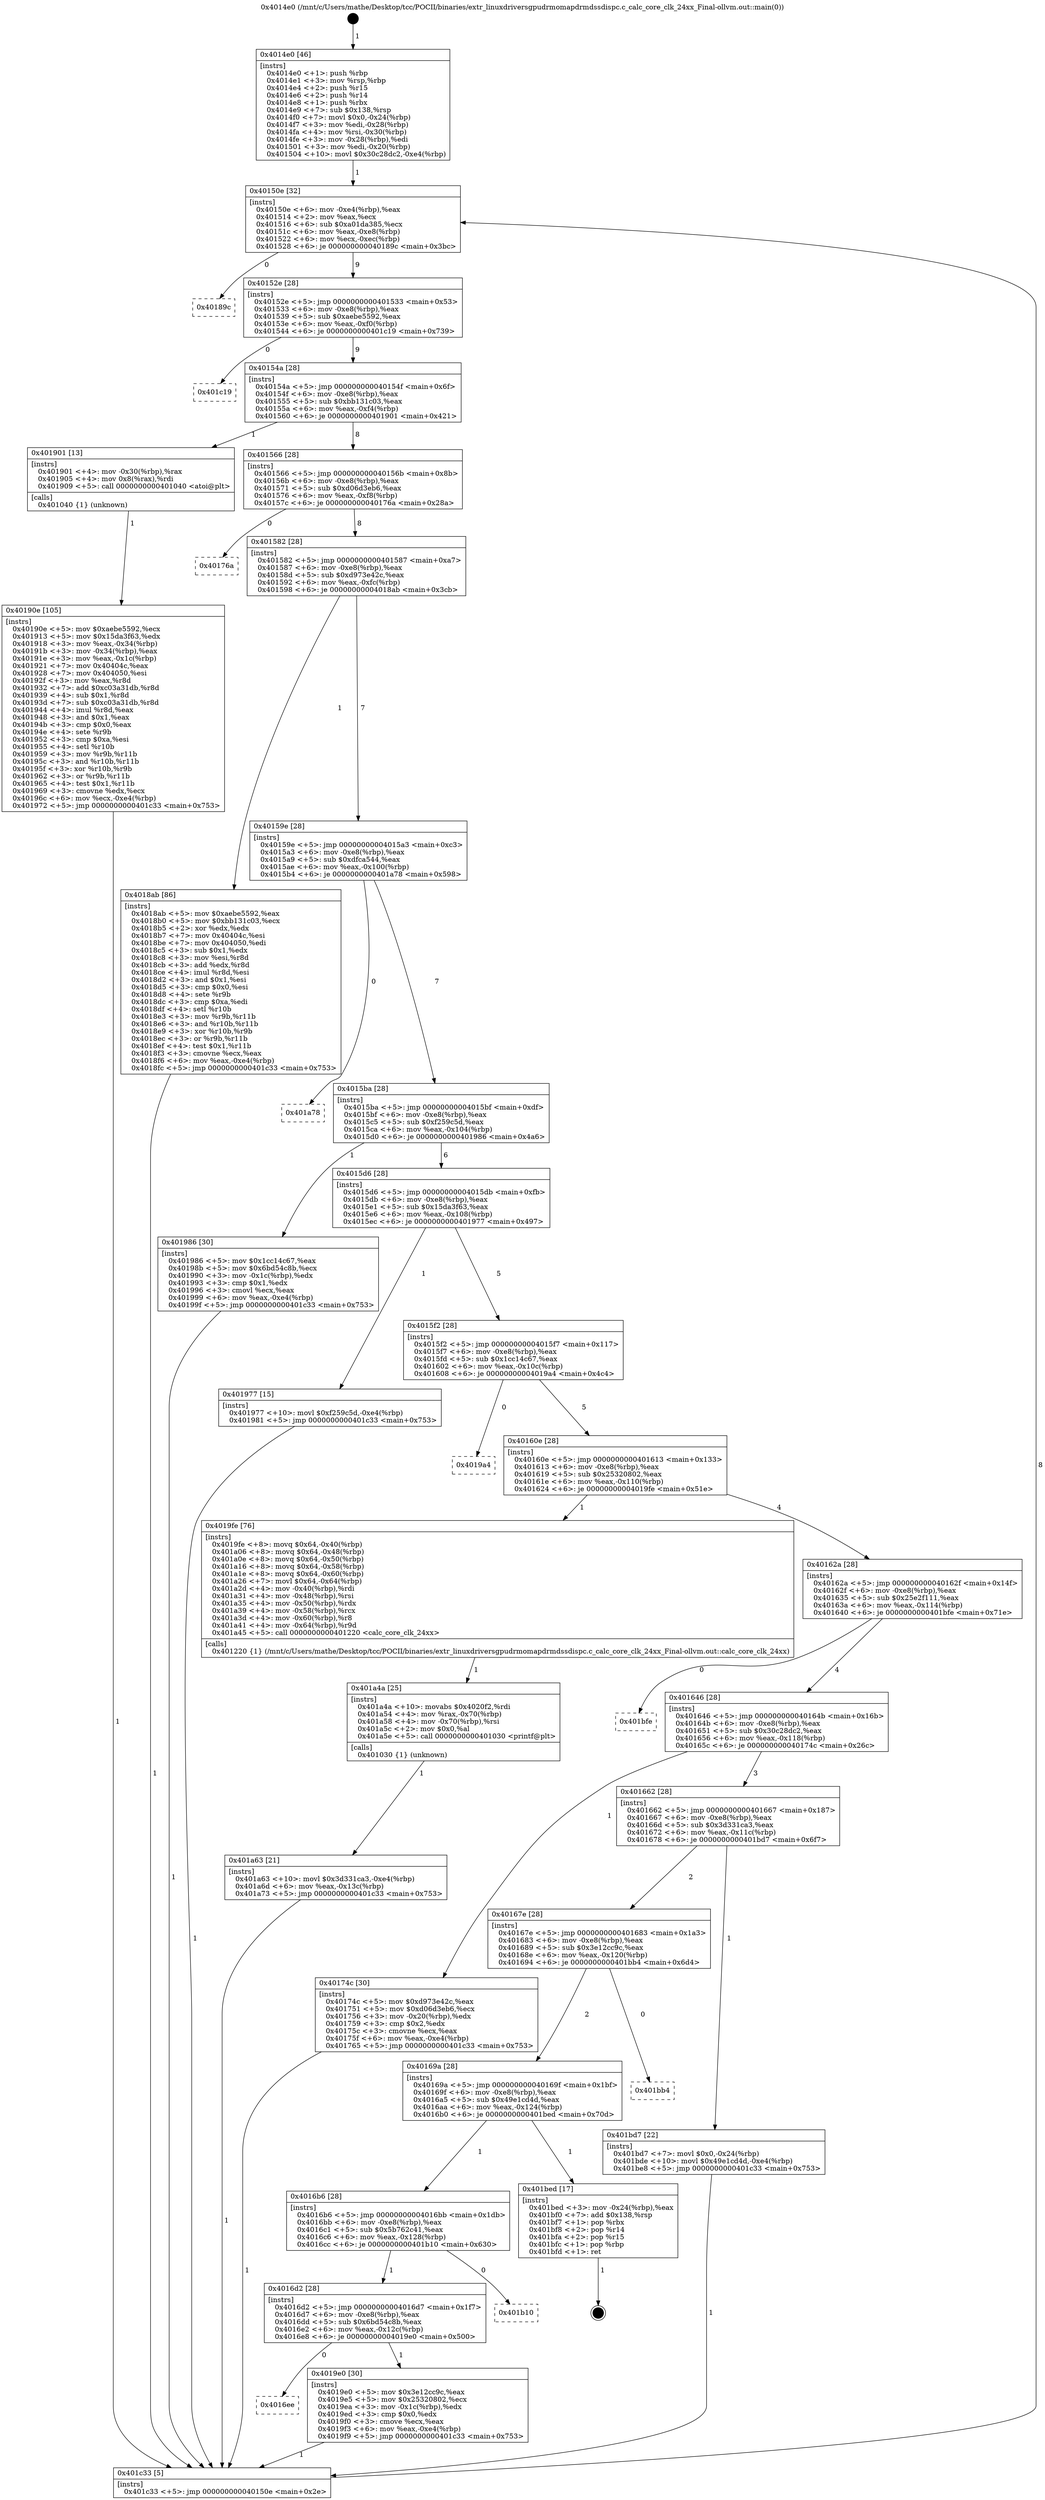 digraph "0x4014e0" {
  label = "0x4014e0 (/mnt/c/Users/mathe/Desktop/tcc/POCII/binaries/extr_linuxdriversgpudrmomapdrmdssdispc.c_calc_core_clk_24xx_Final-ollvm.out::main(0))"
  labelloc = "t"
  node[shape=record]

  Entry [label="",width=0.3,height=0.3,shape=circle,fillcolor=black,style=filled]
  "0x40150e" [label="{
     0x40150e [32]\l
     | [instrs]\l
     &nbsp;&nbsp;0x40150e \<+6\>: mov -0xe4(%rbp),%eax\l
     &nbsp;&nbsp;0x401514 \<+2\>: mov %eax,%ecx\l
     &nbsp;&nbsp;0x401516 \<+6\>: sub $0xa01da385,%ecx\l
     &nbsp;&nbsp;0x40151c \<+6\>: mov %eax,-0xe8(%rbp)\l
     &nbsp;&nbsp;0x401522 \<+6\>: mov %ecx,-0xec(%rbp)\l
     &nbsp;&nbsp;0x401528 \<+6\>: je 000000000040189c \<main+0x3bc\>\l
  }"]
  "0x40189c" [label="{
     0x40189c\l
  }", style=dashed]
  "0x40152e" [label="{
     0x40152e [28]\l
     | [instrs]\l
     &nbsp;&nbsp;0x40152e \<+5\>: jmp 0000000000401533 \<main+0x53\>\l
     &nbsp;&nbsp;0x401533 \<+6\>: mov -0xe8(%rbp),%eax\l
     &nbsp;&nbsp;0x401539 \<+5\>: sub $0xaebe5592,%eax\l
     &nbsp;&nbsp;0x40153e \<+6\>: mov %eax,-0xf0(%rbp)\l
     &nbsp;&nbsp;0x401544 \<+6\>: je 0000000000401c19 \<main+0x739\>\l
  }"]
  Exit [label="",width=0.3,height=0.3,shape=circle,fillcolor=black,style=filled,peripheries=2]
  "0x401c19" [label="{
     0x401c19\l
  }", style=dashed]
  "0x40154a" [label="{
     0x40154a [28]\l
     | [instrs]\l
     &nbsp;&nbsp;0x40154a \<+5\>: jmp 000000000040154f \<main+0x6f\>\l
     &nbsp;&nbsp;0x40154f \<+6\>: mov -0xe8(%rbp),%eax\l
     &nbsp;&nbsp;0x401555 \<+5\>: sub $0xbb131c03,%eax\l
     &nbsp;&nbsp;0x40155a \<+6\>: mov %eax,-0xf4(%rbp)\l
     &nbsp;&nbsp;0x401560 \<+6\>: je 0000000000401901 \<main+0x421\>\l
  }"]
  "0x401a63" [label="{
     0x401a63 [21]\l
     | [instrs]\l
     &nbsp;&nbsp;0x401a63 \<+10\>: movl $0x3d331ca3,-0xe4(%rbp)\l
     &nbsp;&nbsp;0x401a6d \<+6\>: mov %eax,-0x13c(%rbp)\l
     &nbsp;&nbsp;0x401a73 \<+5\>: jmp 0000000000401c33 \<main+0x753\>\l
  }"]
  "0x401901" [label="{
     0x401901 [13]\l
     | [instrs]\l
     &nbsp;&nbsp;0x401901 \<+4\>: mov -0x30(%rbp),%rax\l
     &nbsp;&nbsp;0x401905 \<+4\>: mov 0x8(%rax),%rdi\l
     &nbsp;&nbsp;0x401909 \<+5\>: call 0000000000401040 \<atoi@plt\>\l
     | [calls]\l
     &nbsp;&nbsp;0x401040 \{1\} (unknown)\l
  }"]
  "0x401566" [label="{
     0x401566 [28]\l
     | [instrs]\l
     &nbsp;&nbsp;0x401566 \<+5\>: jmp 000000000040156b \<main+0x8b\>\l
     &nbsp;&nbsp;0x40156b \<+6\>: mov -0xe8(%rbp),%eax\l
     &nbsp;&nbsp;0x401571 \<+5\>: sub $0xd06d3eb6,%eax\l
     &nbsp;&nbsp;0x401576 \<+6\>: mov %eax,-0xf8(%rbp)\l
     &nbsp;&nbsp;0x40157c \<+6\>: je 000000000040176a \<main+0x28a\>\l
  }"]
  "0x401a4a" [label="{
     0x401a4a [25]\l
     | [instrs]\l
     &nbsp;&nbsp;0x401a4a \<+10\>: movabs $0x4020f2,%rdi\l
     &nbsp;&nbsp;0x401a54 \<+4\>: mov %rax,-0x70(%rbp)\l
     &nbsp;&nbsp;0x401a58 \<+4\>: mov -0x70(%rbp),%rsi\l
     &nbsp;&nbsp;0x401a5c \<+2\>: mov $0x0,%al\l
     &nbsp;&nbsp;0x401a5e \<+5\>: call 0000000000401030 \<printf@plt\>\l
     | [calls]\l
     &nbsp;&nbsp;0x401030 \{1\} (unknown)\l
  }"]
  "0x40176a" [label="{
     0x40176a\l
  }", style=dashed]
  "0x401582" [label="{
     0x401582 [28]\l
     | [instrs]\l
     &nbsp;&nbsp;0x401582 \<+5\>: jmp 0000000000401587 \<main+0xa7\>\l
     &nbsp;&nbsp;0x401587 \<+6\>: mov -0xe8(%rbp),%eax\l
     &nbsp;&nbsp;0x40158d \<+5\>: sub $0xd973e42c,%eax\l
     &nbsp;&nbsp;0x401592 \<+6\>: mov %eax,-0xfc(%rbp)\l
     &nbsp;&nbsp;0x401598 \<+6\>: je 00000000004018ab \<main+0x3cb\>\l
  }"]
  "0x4016ee" [label="{
     0x4016ee\l
  }", style=dashed]
  "0x4018ab" [label="{
     0x4018ab [86]\l
     | [instrs]\l
     &nbsp;&nbsp;0x4018ab \<+5\>: mov $0xaebe5592,%eax\l
     &nbsp;&nbsp;0x4018b0 \<+5\>: mov $0xbb131c03,%ecx\l
     &nbsp;&nbsp;0x4018b5 \<+2\>: xor %edx,%edx\l
     &nbsp;&nbsp;0x4018b7 \<+7\>: mov 0x40404c,%esi\l
     &nbsp;&nbsp;0x4018be \<+7\>: mov 0x404050,%edi\l
     &nbsp;&nbsp;0x4018c5 \<+3\>: sub $0x1,%edx\l
     &nbsp;&nbsp;0x4018c8 \<+3\>: mov %esi,%r8d\l
     &nbsp;&nbsp;0x4018cb \<+3\>: add %edx,%r8d\l
     &nbsp;&nbsp;0x4018ce \<+4\>: imul %r8d,%esi\l
     &nbsp;&nbsp;0x4018d2 \<+3\>: and $0x1,%esi\l
     &nbsp;&nbsp;0x4018d5 \<+3\>: cmp $0x0,%esi\l
     &nbsp;&nbsp;0x4018d8 \<+4\>: sete %r9b\l
     &nbsp;&nbsp;0x4018dc \<+3\>: cmp $0xa,%edi\l
     &nbsp;&nbsp;0x4018df \<+4\>: setl %r10b\l
     &nbsp;&nbsp;0x4018e3 \<+3\>: mov %r9b,%r11b\l
     &nbsp;&nbsp;0x4018e6 \<+3\>: and %r10b,%r11b\l
     &nbsp;&nbsp;0x4018e9 \<+3\>: xor %r10b,%r9b\l
     &nbsp;&nbsp;0x4018ec \<+3\>: or %r9b,%r11b\l
     &nbsp;&nbsp;0x4018ef \<+4\>: test $0x1,%r11b\l
     &nbsp;&nbsp;0x4018f3 \<+3\>: cmovne %ecx,%eax\l
     &nbsp;&nbsp;0x4018f6 \<+6\>: mov %eax,-0xe4(%rbp)\l
     &nbsp;&nbsp;0x4018fc \<+5\>: jmp 0000000000401c33 \<main+0x753\>\l
  }"]
  "0x40159e" [label="{
     0x40159e [28]\l
     | [instrs]\l
     &nbsp;&nbsp;0x40159e \<+5\>: jmp 00000000004015a3 \<main+0xc3\>\l
     &nbsp;&nbsp;0x4015a3 \<+6\>: mov -0xe8(%rbp),%eax\l
     &nbsp;&nbsp;0x4015a9 \<+5\>: sub $0xdfca544,%eax\l
     &nbsp;&nbsp;0x4015ae \<+6\>: mov %eax,-0x100(%rbp)\l
     &nbsp;&nbsp;0x4015b4 \<+6\>: je 0000000000401a78 \<main+0x598\>\l
  }"]
  "0x4019e0" [label="{
     0x4019e0 [30]\l
     | [instrs]\l
     &nbsp;&nbsp;0x4019e0 \<+5\>: mov $0x3e12cc9c,%eax\l
     &nbsp;&nbsp;0x4019e5 \<+5\>: mov $0x25320802,%ecx\l
     &nbsp;&nbsp;0x4019ea \<+3\>: mov -0x1c(%rbp),%edx\l
     &nbsp;&nbsp;0x4019ed \<+3\>: cmp $0x0,%edx\l
     &nbsp;&nbsp;0x4019f0 \<+3\>: cmove %ecx,%eax\l
     &nbsp;&nbsp;0x4019f3 \<+6\>: mov %eax,-0xe4(%rbp)\l
     &nbsp;&nbsp;0x4019f9 \<+5\>: jmp 0000000000401c33 \<main+0x753\>\l
  }"]
  "0x401a78" [label="{
     0x401a78\l
  }", style=dashed]
  "0x4015ba" [label="{
     0x4015ba [28]\l
     | [instrs]\l
     &nbsp;&nbsp;0x4015ba \<+5\>: jmp 00000000004015bf \<main+0xdf\>\l
     &nbsp;&nbsp;0x4015bf \<+6\>: mov -0xe8(%rbp),%eax\l
     &nbsp;&nbsp;0x4015c5 \<+5\>: sub $0xf259c5d,%eax\l
     &nbsp;&nbsp;0x4015ca \<+6\>: mov %eax,-0x104(%rbp)\l
     &nbsp;&nbsp;0x4015d0 \<+6\>: je 0000000000401986 \<main+0x4a6\>\l
  }"]
  "0x4016d2" [label="{
     0x4016d2 [28]\l
     | [instrs]\l
     &nbsp;&nbsp;0x4016d2 \<+5\>: jmp 00000000004016d7 \<main+0x1f7\>\l
     &nbsp;&nbsp;0x4016d7 \<+6\>: mov -0xe8(%rbp),%eax\l
     &nbsp;&nbsp;0x4016dd \<+5\>: sub $0x6bd54c8b,%eax\l
     &nbsp;&nbsp;0x4016e2 \<+6\>: mov %eax,-0x12c(%rbp)\l
     &nbsp;&nbsp;0x4016e8 \<+6\>: je 00000000004019e0 \<main+0x500\>\l
  }"]
  "0x401986" [label="{
     0x401986 [30]\l
     | [instrs]\l
     &nbsp;&nbsp;0x401986 \<+5\>: mov $0x1cc14c67,%eax\l
     &nbsp;&nbsp;0x40198b \<+5\>: mov $0x6bd54c8b,%ecx\l
     &nbsp;&nbsp;0x401990 \<+3\>: mov -0x1c(%rbp),%edx\l
     &nbsp;&nbsp;0x401993 \<+3\>: cmp $0x1,%edx\l
     &nbsp;&nbsp;0x401996 \<+3\>: cmovl %ecx,%eax\l
     &nbsp;&nbsp;0x401999 \<+6\>: mov %eax,-0xe4(%rbp)\l
     &nbsp;&nbsp;0x40199f \<+5\>: jmp 0000000000401c33 \<main+0x753\>\l
  }"]
  "0x4015d6" [label="{
     0x4015d6 [28]\l
     | [instrs]\l
     &nbsp;&nbsp;0x4015d6 \<+5\>: jmp 00000000004015db \<main+0xfb\>\l
     &nbsp;&nbsp;0x4015db \<+6\>: mov -0xe8(%rbp),%eax\l
     &nbsp;&nbsp;0x4015e1 \<+5\>: sub $0x15da3f63,%eax\l
     &nbsp;&nbsp;0x4015e6 \<+6\>: mov %eax,-0x108(%rbp)\l
     &nbsp;&nbsp;0x4015ec \<+6\>: je 0000000000401977 \<main+0x497\>\l
  }"]
  "0x401b10" [label="{
     0x401b10\l
  }", style=dashed]
  "0x401977" [label="{
     0x401977 [15]\l
     | [instrs]\l
     &nbsp;&nbsp;0x401977 \<+10\>: movl $0xf259c5d,-0xe4(%rbp)\l
     &nbsp;&nbsp;0x401981 \<+5\>: jmp 0000000000401c33 \<main+0x753\>\l
  }"]
  "0x4015f2" [label="{
     0x4015f2 [28]\l
     | [instrs]\l
     &nbsp;&nbsp;0x4015f2 \<+5\>: jmp 00000000004015f7 \<main+0x117\>\l
     &nbsp;&nbsp;0x4015f7 \<+6\>: mov -0xe8(%rbp),%eax\l
     &nbsp;&nbsp;0x4015fd \<+5\>: sub $0x1cc14c67,%eax\l
     &nbsp;&nbsp;0x401602 \<+6\>: mov %eax,-0x10c(%rbp)\l
     &nbsp;&nbsp;0x401608 \<+6\>: je 00000000004019a4 \<main+0x4c4\>\l
  }"]
  "0x4016b6" [label="{
     0x4016b6 [28]\l
     | [instrs]\l
     &nbsp;&nbsp;0x4016b6 \<+5\>: jmp 00000000004016bb \<main+0x1db\>\l
     &nbsp;&nbsp;0x4016bb \<+6\>: mov -0xe8(%rbp),%eax\l
     &nbsp;&nbsp;0x4016c1 \<+5\>: sub $0x5b762c41,%eax\l
     &nbsp;&nbsp;0x4016c6 \<+6\>: mov %eax,-0x128(%rbp)\l
     &nbsp;&nbsp;0x4016cc \<+6\>: je 0000000000401b10 \<main+0x630\>\l
  }"]
  "0x4019a4" [label="{
     0x4019a4\l
  }", style=dashed]
  "0x40160e" [label="{
     0x40160e [28]\l
     | [instrs]\l
     &nbsp;&nbsp;0x40160e \<+5\>: jmp 0000000000401613 \<main+0x133\>\l
     &nbsp;&nbsp;0x401613 \<+6\>: mov -0xe8(%rbp),%eax\l
     &nbsp;&nbsp;0x401619 \<+5\>: sub $0x25320802,%eax\l
     &nbsp;&nbsp;0x40161e \<+6\>: mov %eax,-0x110(%rbp)\l
     &nbsp;&nbsp;0x401624 \<+6\>: je 00000000004019fe \<main+0x51e\>\l
  }"]
  "0x401bed" [label="{
     0x401bed [17]\l
     | [instrs]\l
     &nbsp;&nbsp;0x401bed \<+3\>: mov -0x24(%rbp),%eax\l
     &nbsp;&nbsp;0x401bf0 \<+7\>: add $0x138,%rsp\l
     &nbsp;&nbsp;0x401bf7 \<+1\>: pop %rbx\l
     &nbsp;&nbsp;0x401bf8 \<+2\>: pop %r14\l
     &nbsp;&nbsp;0x401bfa \<+2\>: pop %r15\l
     &nbsp;&nbsp;0x401bfc \<+1\>: pop %rbp\l
     &nbsp;&nbsp;0x401bfd \<+1\>: ret\l
  }"]
  "0x4019fe" [label="{
     0x4019fe [76]\l
     | [instrs]\l
     &nbsp;&nbsp;0x4019fe \<+8\>: movq $0x64,-0x40(%rbp)\l
     &nbsp;&nbsp;0x401a06 \<+8\>: movq $0x64,-0x48(%rbp)\l
     &nbsp;&nbsp;0x401a0e \<+8\>: movq $0x64,-0x50(%rbp)\l
     &nbsp;&nbsp;0x401a16 \<+8\>: movq $0x64,-0x58(%rbp)\l
     &nbsp;&nbsp;0x401a1e \<+8\>: movq $0x64,-0x60(%rbp)\l
     &nbsp;&nbsp;0x401a26 \<+7\>: movl $0x64,-0x64(%rbp)\l
     &nbsp;&nbsp;0x401a2d \<+4\>: mov -0x40(%rbp),%rdi\l
     &nbsp;&nbsp;0x401a31 \<+4\>: mov -0x48(%rbp),%rsi\l
     &nbsp;&nbsp;0x401a35 \<+4\>: mov -0x50(%rbp),%rdx\l
     &nbsp;&nbsp;0x401a39 \<+4\>: mov -0x58(%rbp),%rcx\l
     &nbsp;&nbsp;0x401a3d \<+4\>: mov -0x60(%rbp),%r8\l
     &nbsp;&nbsp;0x401a41 \<+4\>: mov -0x64(%rbp),%r9d\l
     &nbsp;&nbsp;0x401a45 \<+5\>: call 0000000000401220 \<calc_core_clk_24xx\>\l
     | [calls]\l
     &nbsp;&nbsp;0x401220 \{1\} (/mnt/c/Users/mathe/Desktop/tcc/POCII/binaries/extr_linuxdriversgpudrmomapdrmdssdispc.c_calc_core_clk_24xx_Final-ollvm.out::calc_core_clk_24xx)\l
  }"]
  "0x40162a" [label="{
     0x40162a [28]\l
     | [instrs]\l
     &nbsp;&nbsp;0x40162a \<+5\>: jmp 000000000040162f \<main+0x14f\>\l
     &nbsp;&nbsp;0x40162f \<+6\>: mov -0xe8(%rbp),%eax\l
     &nbsp;&nbsp;0x401635 \<+5\>: sub $0x25e2f111,%eax\l
     &nbsp;&nbsp;0x40163a \<+6\>: mov %eax,-0x114(%rbp)\l
     &nbsp;&nbsp;0x401640 \<+6\>: je 0000000000401bfe \<main+0x71e\>\l
  }"]
  "0x40169a" [label="{
     0x40169a [28]\l
     | [instrs]\l
     &nbsp;&nbsp;0x40169a \<+5\>: jmp 000000000040169f \<main+0x1bf\>\l
     &nbsp;&nbsp;0x40169f \<+6\>: mov -0xe8(%rbp),%eax\l
     &nbsp;&nbsp;0x4016a5 \<+5\>: sub $0x49e1cd4d,%eax\l
     &nbsp;&nbsp;0x4016aa \<+6\>: mov %eax,-0x124(%rbp)\l
     &nbsp;&nbsp;0x4016b0 \<+6\>: je 0000000000401bed \<main+0x70d\>\l
  }"]
  "0x401bfe" [label="{
     0x401bfe\l
  }", style=dashed]
  "0x401646" [label="{
     0x401646 [28]\l
     | [instrs]\l
     &nbsp;&nbsp;0x401646 \<+5\>: jmp 000000000040164b \<main+0x16b\>\l
     &nbsp;&nbsp;0x40164b \<+6\>: mov -0xe8(%rbp),%eax\l
     &nbsp;&nbsp;0x401651 \<+5\>: sub $0x30c28dc2,%eax\l
     &nbsp;&nbsp;0x401656 \<+6\>: mov %eax,-0x118(%rbp)\l
     &nbsp;&nbsp;0x40165c \<+6\>: je 000000000040174c \<main+0x26c\>\l
  }"]
  "0x401bb4" [label="{
     0x401bb4\l
  }", style=dashed]
  "0x40174c" [label="{
     0x40174c [30]\l
     | [instrs]\l
     &nbsp;&nbsp;0x40174c \<+5\>: mov $0xd973e42c,%eax\l
     &nbsp;&nbsp;0x401751 \<+5\>: mov $0xd06d3eb6,%ecx\l
     &nbsp;&nbsp;0x401756 \<+3\>: mov -0x20(%rbp),%edx\l
     &nbsp;&nbsp;0x401759 \<+3\>: cmp $0x2,%edx\l
     &nbsp;&nbsp;0x40175c \<+3\>: cmovne %ecx,%eax\l
     &nbsp;&nbsp;0x40175f \<+6\>: mov %eax,-0xe4(%rbp)\l
     &nbsp;&nbsp;0x401765 \<+5\>: jmp 0000000000401c33 \<main+0x753\>\l
  }"]
  "0x401662" [label="{
     0x401662 [28]\l
     | [instrs]\l
     &nbsp;&nbsp;0x401662 \<+5\>: jmp 0000000000401667 \<main+0x187\>\l
     &nbsp;&nbsp;0x401667 \<+6\>: mov -0xe8(%rbp),%eax\l
     &nbsp;&nbsp;0x40166d \<+5\>: sub $0x3d331ca3,%eax\l
     &nbsp;&nbsp;0x401672 \<+6\>: mov %eax,-0x11c(%rbp)\l
     &nbsp;&nbsp;0x401678 \<+6\>: je 0000000000401bd7 \<main+0x6f7\>\l
  }"]
  "0x401c33" [label="{
     0x401c33 [5]\l
     | [instrs]\l
     &nbsp;&nbsp;0x401c33 \<+5\>: jmp 000000000040150e \<main+0x2e\>\l
  }"]
  "0x4014e0" [label="{
     0x4014e0 [46]\l
     | [instrs]\l
     &nbsp;&nbsp;0x4014e0 \<+1\>: push %rbp\l
     &nbsp;&nbsp;0x4014e1 \<+3\>: mov %rsp,%rbp\l
     &nbsp;&nbsp;0x4014e4 \<+2\>: push %r15\l
     &nbsp;&nbsp;0x4014e6 \<+2\>: push %r14\l
     &nbsp;&nbsp;0x4014e8 \<+1\>: push %rbx\l
     &nbsp;&nbsp;0x4014e9 \<+7\>: sub $0x138,%rsp\l
     &nbsp;&nbsp;0x4014f0 \<+7\>: movl $0x0,-0x24(%rbp)\l
     &nbsp;&nbsp;0x4014f7 \<+3\>: mov %edi,-0x28(%rbp)\l
     &nbsp;&nbsp;0x4014fa \<+4\>: mov %rsi,-0x30(%rbp)\l
     &nbsp;&nbsp;0x4014fe \<+3\>: mov -0x28(%rbp),%edi\l
     &nbsp;&nbsp;0x401501 \<+3\>: mov %edi,-0x20(%rbp)\l
     &nbsp;&nbsp;0x401504 \<+10\>: movl $0x30c28dc2,-0xe4(%rbp)\l
  }"]
  "0x40190e" [label="{
     0x40190e [105]\l
     | [instrs]\l
     &nbsp;&nbsp;0x40190e \<+5\>: mov $0xaebe5592,%ecx\l
     &nbsp;&nbsp;0x401913 \<+5\>: mov $0x15da3f63,%edx\l
     &nbsp;&nbsp;0x401918 \<+3\>: mov %eax,-0x34(%rbp)\l
     &nbsp;&nbsp;0x40191b \<+3\>: mov -0x34(%rbp),%eax\l
     &nbsp;&nbsp;0x40191e \<+3\>: mov %eax,-0x1c(%rbp)\l
     &nbsp;&nbsp;0x401921 \<+7\>: mov 0x40404c,%eax\l
     &nbsp;&nbsp;0x401928 \<+7\>: mov 0x404050,%esi\l
     &nbsp;&nbsp;0x40192f \<+3\>: mov %eax,%r8d\l
     &nbsp;&nbsp;0x401932 \<+7\>: add $0xc03a31db,%r8d\l
     &nbsp;&nbsp;0x401939 \<+4\>: sub $0x1,%r8d\l
     &nbsp;&nbsp;0x40193d \<+7\>: sub $0xc03a31db,%r8d\l
     &nbsp;&nbsp;0x401944 \<+4\>: imul %r8d,%eax\l
     &nbsp;&nbsp;0x401948 \<+3\>: and $0x1,%eax\l
     &nbsp;&nbsp;0x40194b \<+3\>: cmp $0x0,%eax\l
     &nbsp;&nbsp;0x40194e \<+4\>: sete %r9b\l
     &nbsp;&nbsp;0x401952 \<+3\>: cmp $0xa,%esi\l
     &nbsp;&nbsp;0x401955 \<+4\>: setl %r10b\l
     &nbsp;&nbsp;0x401959 \<+3\>: mov %r9b,%r11b\l
     &nbsp;&nbsp;0x40195c \<+3\>: and %r10b,%r11b\l
     &nbsp;&nbsp;0x40195f \<+3\>: xor %r10b,%r9b\l
     &nbsp;&nbsp;0x401962 \<+3\>: or %r9b,%r11b\l
     &nbsp;&nbsp;0x401965 \<+4\>: test $0x1,%r11b\l
     &nbsp;&nbsp;0x401969 \<+3\>: cmovne %edx,%ecx\l
     &nbsp;&nbsp;0x40196c \<+6\>: mov %ecx,-0xe4(%rbp)\l
     &nbsp;&nbsp;0x401972 \<+5\>: jmp 0000000000401c33 \<main+0x753\>\l
  }"]
  "0x40167e" [label="{
     0x40167e [28]\l
     | [instrs]\l
     &nbsp;&nbsp;0x40167e \<+5\>: jmp 0000000000401683 \<main+0x1a3\>\l
     &nbsp;&nbsp;0x401683 \<+6\>: mov -0xe8(%rbp),%eax\l
     &nbsp;&nbsp;0x401689 \<+5\>: sub $0x3e12cc9c,%eax\l
     &nbsp;&nbsp;0x40168e \<+6\>: mov %eax,-0x120(%rbp)\l
     &nbsp;&nbsp;0x401694 \<+6\>: je 0000000000401bb4 \<main+0x6d4\>\l
  }"]
  "0x401bd7" [label="{
     0x401bd7 [22]\l
     | [instrs]\l
     &nbsp;&nbsp;0x401bd7 \<+7\>: movl $0x0,-0x24(%rbp)\l
     &nbsp;&nbsp;0x401bde \<+10\>: movl $0x49e1cd4d,-0xe4(%rbp)\l
     &nbsp;&nbsp;0x401be8 \<+5\>: jmp 0000000000401c33 \<main+0x753\>\l
  }"]
  Entry -> "0x4014e0" [label=" 1"]
  "0x40150e" -> "0x40189c" [label=" 0"]
  "0x40150e" -> "0x40152e" [label=" 9"]
  "0x401bed" -> Exit [label=" 1"]
  "0x40152e" -> "0x401c19" [label=" 0"]
  "0x40152e" -> "0x40154a" [label=" 9"]
  "0x401bd7" -> "0x401c33" [label=" 1"]
  "0x40154a" -> "0x401901" [label=" 1"]
  "0x40154a" -> "0x401566" [label=" 8"]
  "0x401a63" -> "0x401c33" [label=" 1"]
  "0x401566" -> "0x40176a" [label=" 0"]
  "0x401566" -> "0x401582" [label=" 8"]
  "0x401a4a" -> "0x401a63" [label=" 1"]
  "0x401582" -> "0x4018ab" [label=" 1"]
  "0x401582" -> "0x40159e" [label=" 7"]
  "0x4019fe" -> "0x401a4a" [label=" 1"]
  "0x40159e" -> "0x401a78" [label=" 0"]
  "0x40159e" -> "0x4015ba" [label=" 7"]
  "0x4019e0" -> "0x401c33" [label=" 1"]
  "0x4015ba" -> "0x401986" [label=" 1"]
  "0x4015ba" -> "0x4015d6" [label=" 6"]
  "0x4016d2" -> "0x4019e0" [label=" 1"]
  "0x4015d6" -> "0x401977" [label=" 1"]
  "0x4015d6" -> "0x4015f2" [label=" 5"]
  "0x4016d2" -> "0x4016ee" [label=" 0"]
  "0x4015f2" -> "0x4019a4" [label=" 0"]
  "0x4015f2" -> "0x40160e" [label=" 5"]
  "0x4016b6" -> "0x401b10" [label=" 0"]
  "0x40160e" -> "0x4019fe" [label=" 1"]
  "0x40160e" -> "0x40162a" [label=" 4"]
  "0x4016b6" -> "0x4016d2" [label=" 1"]
  "0x40162a" -> "0x401bfe" [label=" 0"]
  "0x40162a" -> "0x401646" [label=" 4"]
  "0x40169a" -> "0x401bed" [label=" 1"]
  "0x401646" -> "0x40174c" [label=" 1"]
  "0x401646" -> "0x401662" [label=" 3"]
  "0x40174c" -> "0x401c33" [label=" 1"]
  "0x4014e0" -> "0x40150e" [label=" 1"]
  "0x401c33" -> "0x40150e" [label=" 8"]
  "0x4018ab" -> "0x401c33" [label=" 1"]
  "0x401901" -> "0x40190e" [label=" 1"]
  "0x40190e" -> "0x401c33" [label=" 1"]
  "0x401977" -> "0x401c33" [label=" 1"]
  "0x401986" -> "0x401c33" [label=" 1"]
  "0x40169a" -> "0x4016b6" [label=" 1"]
  "0x401662" -> "0x401bd7" [label=" 1"]
  "0x401662" -> "0x40167e" [label=" 2"]
  "0x40167e" -> "0x40169a" [label=" 2"]
  "0x40167e" -> "0x401bb4" [label=" 0"]
}
